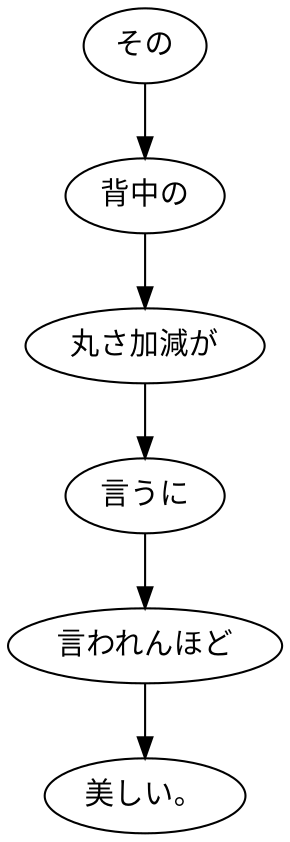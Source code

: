 digraph graph655 {
	node0 [label="その"];
	node1 [label="背中の"];
	node2 [label="丸さ加減が"];
	node3 [label="言うに"];
	node4 [label="言われんほど"];
	node5 [label="美しい。"];
	node0 -> node1;
	node1 -> node2;
	node2 -> node3;
	node3 -> node4;
	node4 -> node5;
}

